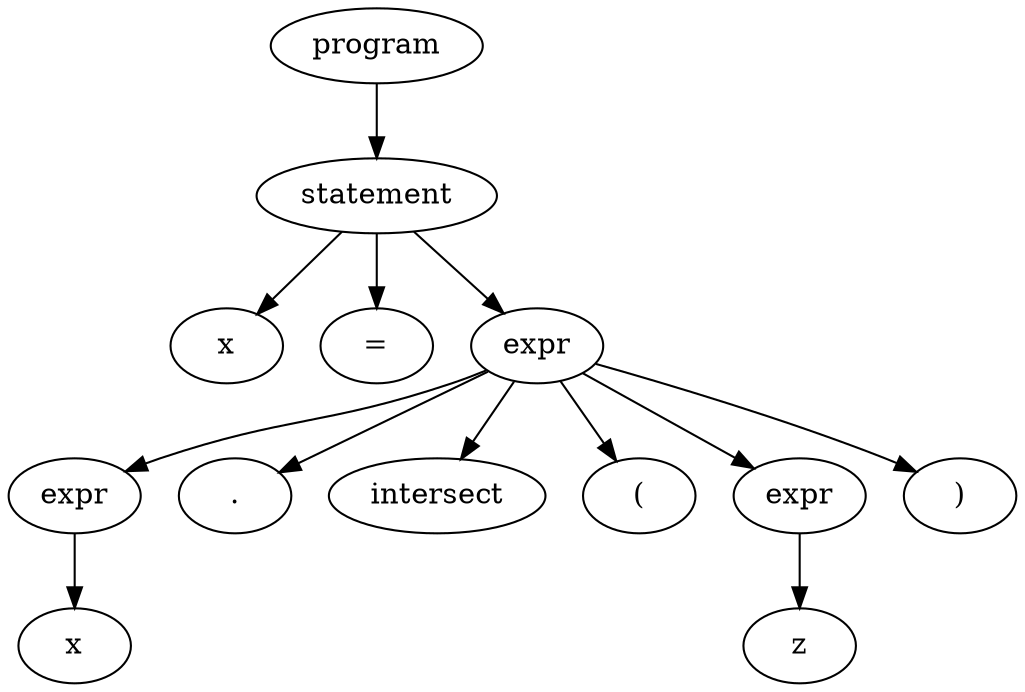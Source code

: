 strict digraph program {
1 [label=program];
1 -> 2;
2 [label=statement];
3 [label=x];
2 -> 3;
4 [label="="];
2 -> 4;
2 -> 5;
5 [label=expr];
5 -> 6;
6 [label=expr];
7 [label=x];
6 -> 7;
8 [label="."];
5 -> 8;
9 [label=intersect];
5 -> 9;
10 [label="("];
5 -> 10;
5 -> 11;
11 [label=expr];
12 [label=z];
11 -> 12;
13 [label=")"];
5 -> 13;
}
